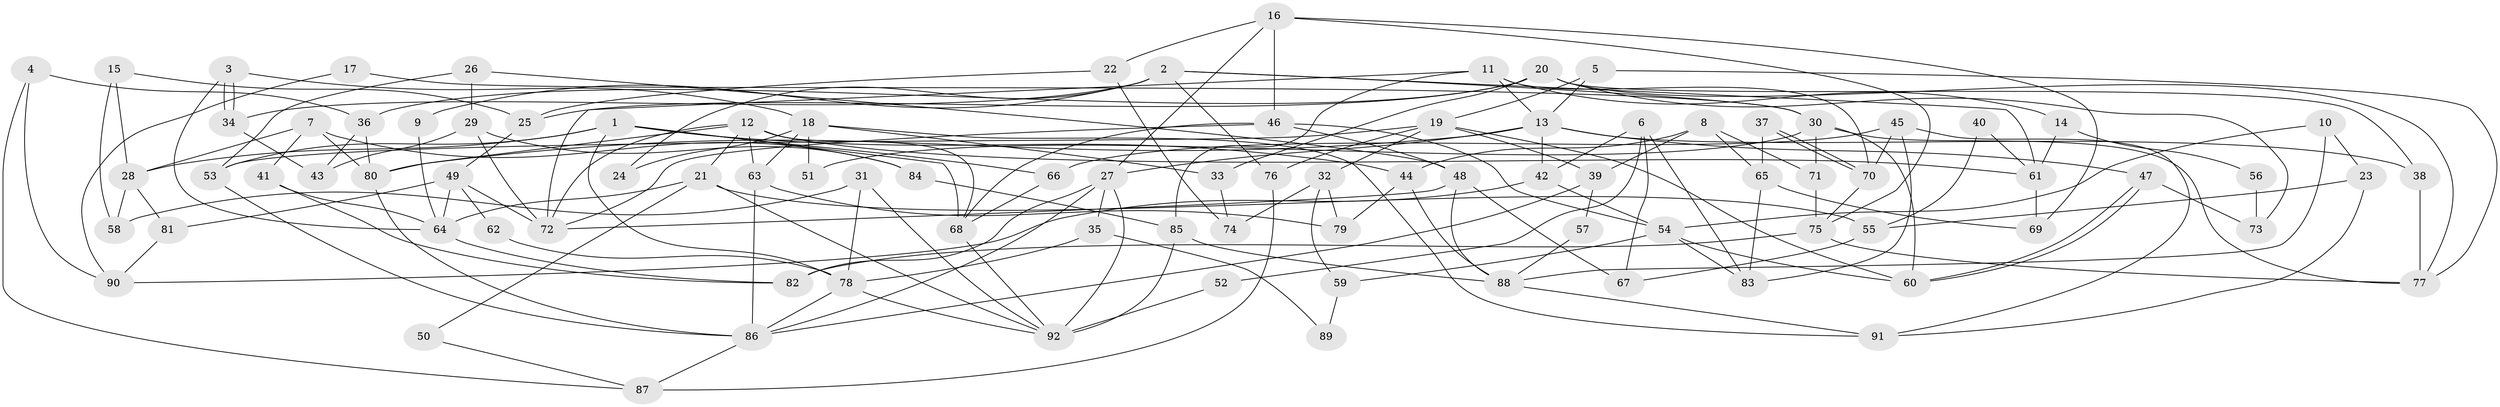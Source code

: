 // Generated by graph-tools (version 1.1) at 2025/50/03/09/25 03:50:13]
// undirected, 92 vertices, 184 edges
graph export_dot {
graph [start="1"]
  node [color=gray90,style=filled];
  1;
  2;
  3;
  4;
  5;
  6;
  7;
  8;
  9;
  10;
  11;
  12;
  13;
  14;
  15;
  16;
  17;
  18;
  19;
  20;
  21;
  22;
  23;
  24;
  25;
  26;
  27;
  28;
  29;
  30;
  31;
  32;
  33;
  34;
  35;
  36;
  37;
  38;
  39;
  40;
  41;
  42;
  43;
  44;
  45;
  46;
  47;
  48;
  49;
  50;
  51;
  52;
  53;
  54;
  55;
  56;
  57;
  58;
  59;
  60;
  61;
  62;
  63;
  64;
  65;
  66;
  67;
  68;
  69;
  70;
  71;
  72;
  73;
  74;
  75;
  76;
  77;
  78;
  79;
  80;
  81;
  82;
  83;
  84;
  85;
  86;
  87;
  88;
  89;
  90;
  91;
  92;
  1 -- 44;
  1 -- 68;
  1 -- 28;
  1 -- 53;
  1 -- 66;
  1 -- 78;
  2 -- 34;
  2 -- 30;
  2 -- 9;
  2 -- 24;
  2 -- 61;
  2 -- 76;
  3 -- 34;
  3 -- 34;
  3 -- 64;
  3 -- 18;
  4 -- 36;
  4 -- 87;
  4 -- 90;
  5 -- 19;
  5 -- 77;
  5 -- 13;
  6 -- 83;
  6 -- 42;
  6 -- 52;
  6 -- 67;
  7 -- 84;
  7 -- 80;
  7 -- 28;
  7 -- 41;
  8 -- 39;
  8 -- 65;
  8 -- 44;
  8 -- 71;
  9 -- 64;
  10 -- 54;
  10 -- 88;
  10 -- 23;
  11 -- 72;
  11 -- 70;
  11 -- 13;
  11 -- 14;
  11 -- 85;
  12 -- 21;
  12 -- 80;
  12 -- 61;
  12 -- 63;
  12 -- 68;
  12 -- 72;
  13 -- 27;
  13 -- 38;
  13 -- 42;
  13 -- 47;
  13 -- 80;
  14 -- 61;
  14 -- 56;
  15 -- 28;
  15 -- 58;
  15 -- 25;
  16 -- 75;
  16 -- 27;
  16 -- 22;
  16 -- 46;
  16 -- 69;
  17 -- 90;
  17 -- 30;
  18 -- 33;
  18 -- 24;
  18 -- 51;
  18 -- 63;
  18 -- 91;
  19 -- 53;
  19 -- 60;
  19 -- 32;
  19 -- 39;
  19 -- 76;
  20 -- 25;
  20 -- 77;
  20 -- 33;
  20 -- 36;
  20 -- 38;
  20 -- 73;
  21 -- 64;
  21 -- 55;
  21 -- 50;
  21 -- 92;
  22 -- 25;
  22 -- 74;
  23 -- 91;
  23 -- 55;
  25 -- 49;
  26 -- 53;
  26 -- 48;
  26 -- 29;
  27 -- 86;
  27 -- 35;
  27 -- 82;
  27 -- 92;
  28 -- 58;
  28 -- 81;
  29 -- 72;
  29 -- 43;
  29 -- 84;
  30 -- 71;
  30 -- 60;
  30 -- 51;
  30 -- 77;
  31 -- 78;
  31 -- 92;
  31 -- 58;
  32 -- 79;
  32 -- 59;
  32 -- 74;
  33 -- 74;
  34 -- 43;
  35 -- 78;
  35 -- 89;
  36 -- 80;
  36 -- 43;
  37 -- 70;
  37 -- 70;
  37 -- 65;
  38 -- 77;
  39 -- 86;
  39 -- 57;
  40 -- 61;
  40 -- 55;
  41 -- 82;
  41 -- 64;
  42 -- 90;
  42 -- 54;
  44 -- 88;
  44 -- 79;
  45 -- 91;
  45 -- 66;
  45 -- 70;
  45 -- 83;
  46 -- 68;
  46 -- 48;
  46 -- 54;
  46 -- 72;
  47 -- 60;
  47 -- 60;
  47 -- 73;
  48 -- 72;
  48 -- 67;
  48 -- 88;
  49 -- 72;
  49 -- 64;
  49 -- 62;
  49 -- 81;
  50 -- 87;
  52 -- 92;
  53 -- 86;
  54 -- 59;
  54 -- 60;
  54 -- 83;
  55 -- 67;
  56 -- 73;
  57 -- 88;
  59 -- 89;
  61 -- 69;
  62 -- 78;
  63 -- 79;
  63 -- 86;
  64 -- 82;
  65 -- 69;
  65 -- 83;
  66 -- 68;
  68 -- 92;
  70 -- 75;
  71 -- 75;
  75 -- 77;
  75 -- 82;
  76 -- 87;
  78 -- 92;
  78 -- 86;
  80 -- 86;
  81 -- 90;
  84 -- 85;
  85 -- 92;
  85 -- 88;
  86 -- 87;
  88 -- 91;
}
